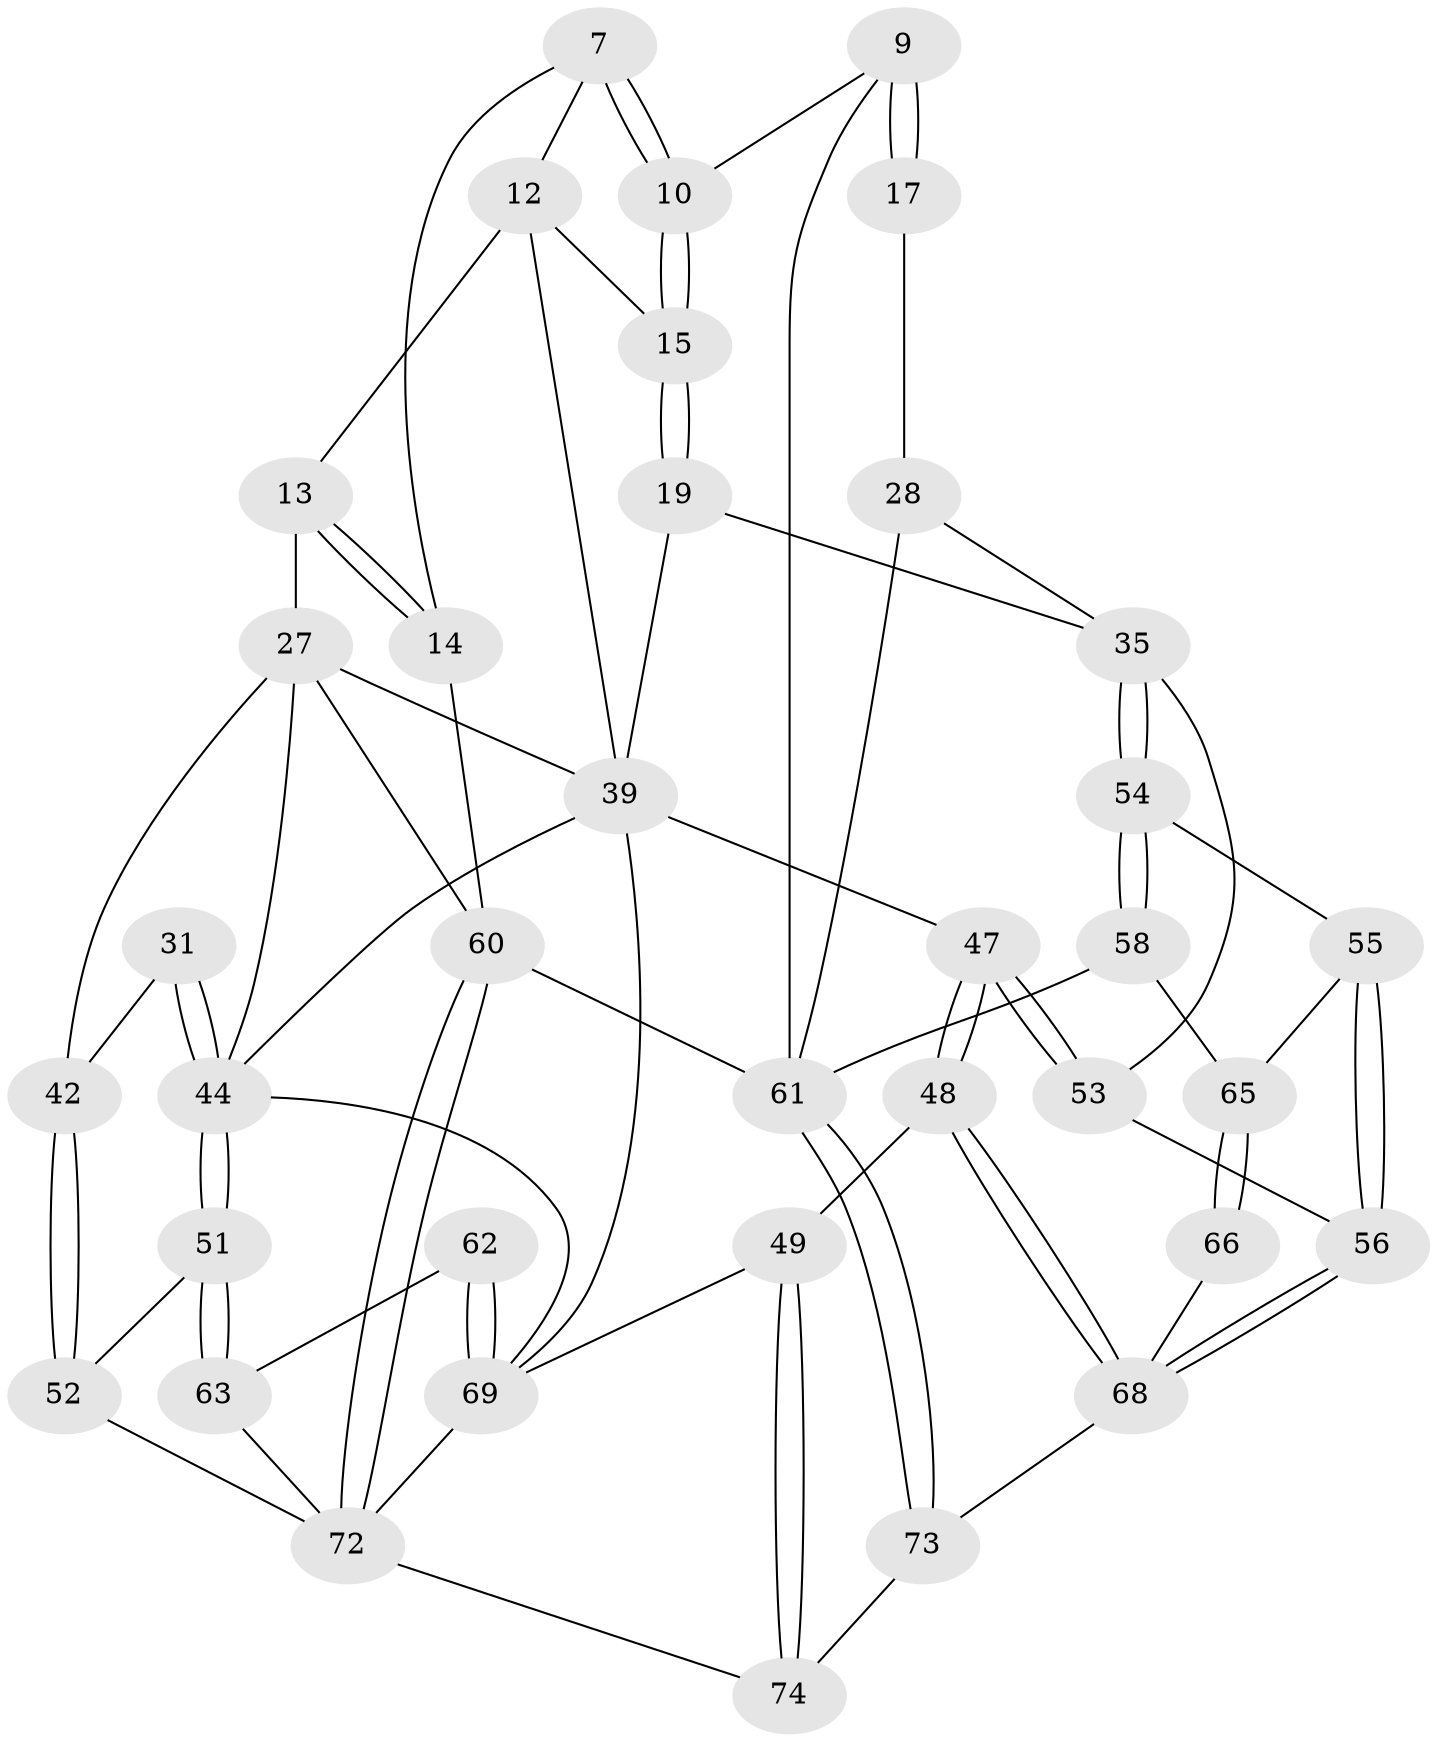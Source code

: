 // original degree distribution, {3: 0.02702702702702703, 6: 0.22972972972972974, 4: 0.25675675675675674, 5: 0.4864864864864865}
// Generated by graph-tools (version 1.1) at 2025/00/03/09/25 05:00:59]
// undirected, 37 vertices, 83 edges
graph export_dot {
graph [start="1"]
  node [color=gray90,style=filled];
  7 [pos="+0.6445321090762824+0",super="+6"];
  9 [pos="+0.7854743161411576+0.18443745817043514",super="+8"];
  10 [pos="+0.7227827288237585+0.21752598435818343"];
  12 [pos="+0.4966173611380844+0.15831111042706889",super="+11"];
  13 [pos="+0.42552272254708895+0.18268361721178905"];
  14 [pos="+0.37441570953955017+0.15604020562945023",super="+5"];
  15 [pos="+0.7176428211145465+0.22417418709644682"];
  17 [pos="+1+0.31058091336705745"];
  19 [pos="+0.716573888566029+0.3460997230332409"];
  27 [pos="+0.3851630654647497+0.410311199163697",super="+25+26+23+24"];
  28 [pos="+1+0.4303029541222554",super="+18"];
  31 [pos="+0.22805890105037557+0.5286713494895374"];
  35 [pos="+0.9166934993811217+0.5548742930188666",super="+29"];
  39 [pos="+0.5021439161653004+0.5939222769602871",super="+38+34+33+21"];
  42 [pos="+0+0.4823011863741892",super="+32"];
  44 [pos="+0.209054790270597+0.641245604702713",super="+43+40+30"];
  47 [pos="+0.6248582454925319+0.7585662753200837",super="+41+37"];
  48 [pos="+0.5573616620666464+0.825926991708578"];
  49 [pos="+0.5057125431028314+0.8500512200596185"];
  51 [pos="+0.13254876505008525+0.685207476136649"];
  52 [pos="+0+0.6431622250332028"];
  53 [pos="+0.7502643927367886+0.7746582005085617",super="+36"];
  54 [pos="+0.9002174038935816+0.7512777535009285"];
  55 [pos="+0.7892881229427515+0.7968529392713617"];
  56 [pos="+0.7724750721198455+0.7926956923376367"];
  58 [pos="+1+0.8578069572156879"];
  60 [pos="+0+1",super="+16"];
  61 [pos="+1+1",super="+57+2"];
  62 [pos="+0.24556166567453944+0.8671025307460873"];
  63 [pos="+0.13982610578238294+0.8519820106384387"];
  65 [pos="+0.8308977699972264+0.8330299554337232",super="+64"];
  66 [pos="+0.8089479286869619+1"];
  68 [pos="+0.7574388092793312+0.9972972516503622",super="+67"];
  69 [pos="+0.3053832573269342+0.9617816632774352",super="+50+45+46"];
  72 [pos="+0+1",super="+71+70+59"];
  73 [pos="+0.8201923589856901+1"];
  74 [pos="+0.5330659400715998+1"];
  7 -- 10;
  7 -- 10;
  7 -- 14;
  7 -- 12;
  9 -- 10;
  9 -- 17 [weight=2];
  9 -- 17;
  9 -- 61;
  10 -- 15;
  10 -- 15;
  12 -- 13;
  12 -- 39;
  12 -- 15;
  13 -- 14;
  13 -- 14;
  13 -- 27;
  14 -- 60 [weight=2];
  15 -- 19;
  15 -- 19;
  17 -- 28;
  19 -- 39;
  19 -- 35;
  27 -- 60 [weight=2];
  27 -- 42 [weight=2];
  27 -- 39 [weight=2];
  27 -- 44;
  28 -- 61 [weight=2];
  28 -- 35;
  31 -- 44 [weight=2];
  31 -- 44;
  31 -- 42;
  35 -- 54;
  35 -- 54;
  35 -- 53;
  39 -- 69;
  39 -- 47 [weight=2];
  39 -- 44;
  42 -- 52;
  42 -- 52;
  44 -- 51;
  44 -- 51;
  44 -- 69;
  47 -- 48;
  47 -- 48;
  47 -- 53 [weight=2];
  47 -- 53;
  48 -- 49;
  48 -- 68;
  48 -- 68;
  49 -- 74;
  49 -- 74;
  49 -- 69;
  51 -- 52;
  51 -- 63;
  51 -- 63;
  52 -- 72;
  53 -- 56;
  54 -- 55;
  54 -- 58;
  54 -- 58;
  55 -- 56;
  55 -- 56;
  55 -- 65;
  56 -- 68;
  56 -- 68;
  58 -- 65;
  58 -- 61;
  60 -- 72 [weight=2];
  60 -- 72;
  60 -- 61 [weight=2];
  61 -- 73;
  61 -- 73;
  62 -- 63;
  62 -- 69 [weight=2];
  62 -- 69;
  63 -- 72;
  65 -- 66 [weight=2];
  65 -- 66;
  66 -- 68;
  68 -- 73;
  69 -- 72;
  72 -- 74;
  73 -- 74;
}

